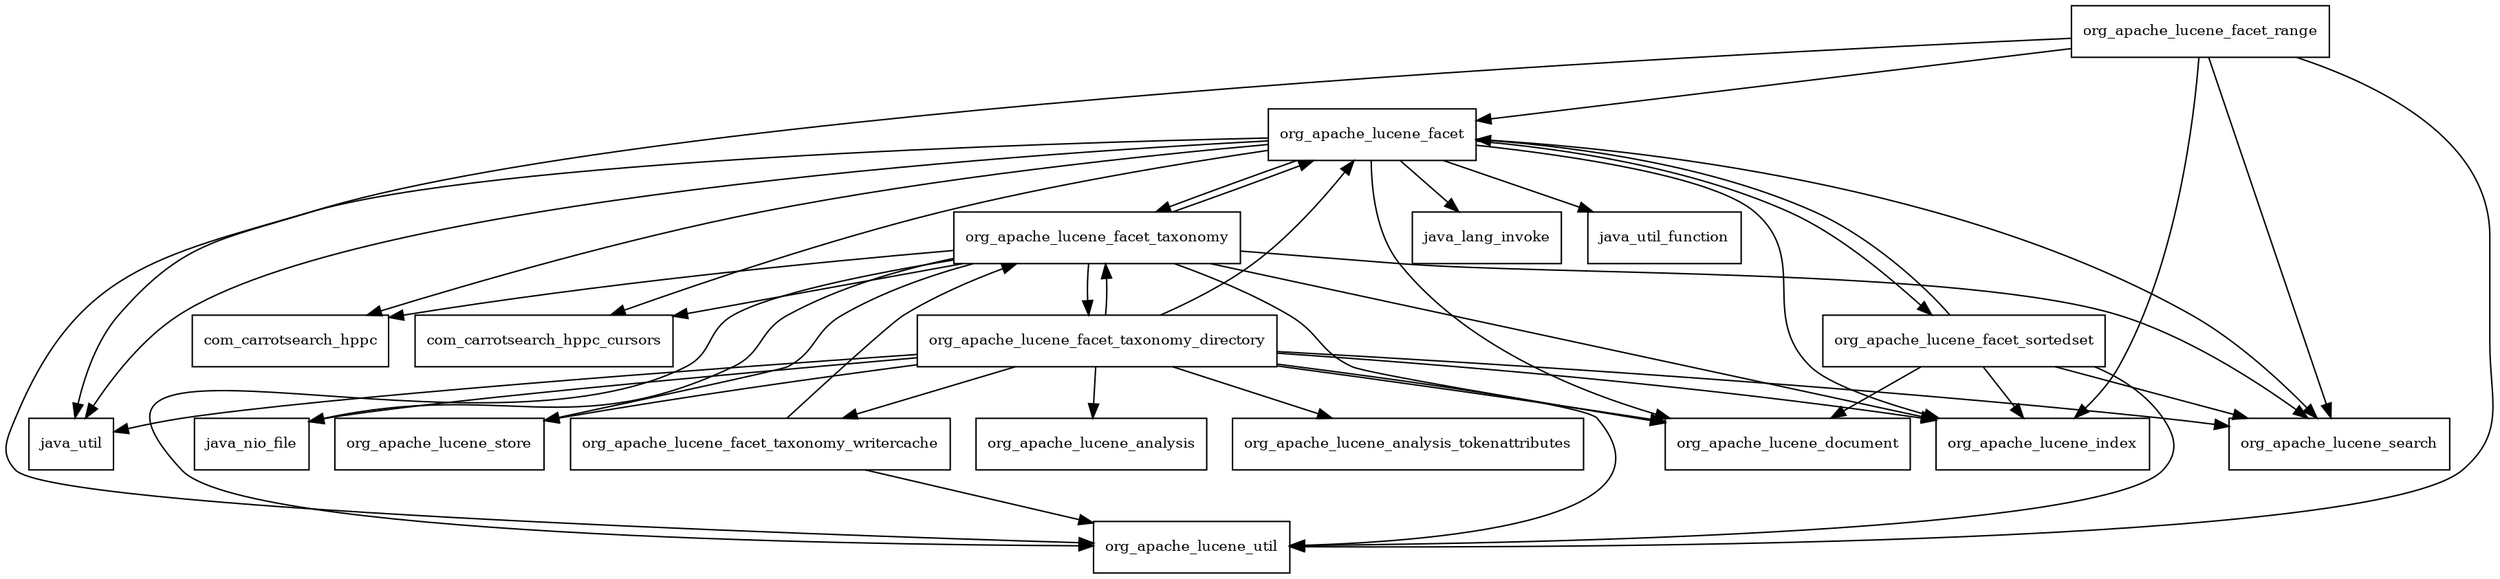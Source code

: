 digraph lucene_facet_8_1_1_package_dependencies {
  node [shape = box, fontsize=10.0];
  org_apache_lucene_facet -> com_carrotsearch_hppc;
  org_apache_lucene_facet -> com_carrotsearch_hppc_cursors;
  org_apache_lucene_facet -> java_lang_invoke;
  org_apache_lucene_facet -> java_util;
  org_apache_lucene_facet -> java_util_function;
  org_apache_lucene_facet -> org_apache_lucene_document;
  org_apache_lucene_facet -> org_apache_lucene_facet_sortedset;
  org_apache_lucene_facet -> org_apache_lucene_facet_taxonomy;
  org_apache_lucene_facet -> org_apache_lucene_index;
  org_apache_lucene_facet -> org_apache_lucene_search;
  org_apache_lucene_facet -> org_apache_lucene_util;
  org_apache_lucene_facet_range -> java_util;
  org_apache_lucene_facet_range -> org_apache_lucene_facet;
  org_apache_lucene_facet_range -> org_apache_lucene_index;
  org_apache_lucene_facet_range -> org_apache_lucene_search;
  org_apache_lucene_facet_range -> org_apache_lucene_util;
  org_apache_lucene_facet_sortedset -> org_apache_lucene_document;
  org_apache_lucene_facet_sortedset -> org_apache_lucene_facet;
  org_apache_lucene_facet_sortedset -> org_apache_lucene_index;
  org_apache_lucene_facet_sortedset -> org_apache_lucene_search;
  org_apache_lucene_facet_sortedset -> org_apache_lucene_util;
  org_apache_lucene_facet_taxonomy -> com_carrotsearch_hppc;
  org_apache_lucene_facet_taxonomy -> com_carrotsearch_hppc_cursors;
  org_apache_lucene_facet_taxonomy -> java_nio_file;
  org_apache_lucene_facet_taxonomy -> org_apache_lucene_document;
  org_apache_lucene_facet_taxonomy -> org_apache_lucene_facet;
  org_apache_lucene_facet_taxonomy -> org_apache_lucene_facet_taxonomy_directory;
  org_apache_lucene_facet_taxonomy -> org_apache_lucene_index;
  org_apache_lucene_facet_taxonomy -> org_apache_lucene_search;
  org_apache_lucene_facet_taxonomy -> org_apache_lucene_store;
  org_apache_lucene_facet_taxonomy -> org_apache_lucene_util;
  org_apache_lucene_facet_taxonomy_directory -> java_nio_file;
  org_apache_lucene_facet_taxonomy_directory -> java_util;
  org_apache_lucene_facet_taxonomy_directory -> org_apache_lucene_analysis;
  org_apache_lucene_facet_taxonomy_directory -> org_apache_lucene_analysis_tokenattributes;
  org_apache_lucene_facet_taxonomy_directory -> org_apache_lucene_document;
  org_apache_lucene_facet_taxonomy_directory -> org_apache_lucene_facet;
  org_apache_lucene_facet_taxonomy_directory -> org_apache_lucene_facet_taxonomy;
  org_apache_lucene_facet_taxonomy_directory -> org_apache_lucene_facet_taxonomy_writercache;
  org_apache_lucene_facet_taxonomy_directory -> org_apache_lucene_index;
  org_apache_lucene_facet_taxonomy_directory -> org_apache_lucene_search;
  org_apache_lucene_facet_taxonomy_directory -> org_apache_lucene_store;
  org_apache_lucene_facet_taxonomy_directory -> org_apache_lucene_util;
  org_apache_lucene_facet_taxonomy_writercache -> org_apache_lucene_facet_taxonomy;
  org_apache_lucene_facet_taxonomy_writercache -> org_apache_lucene_util;
}
